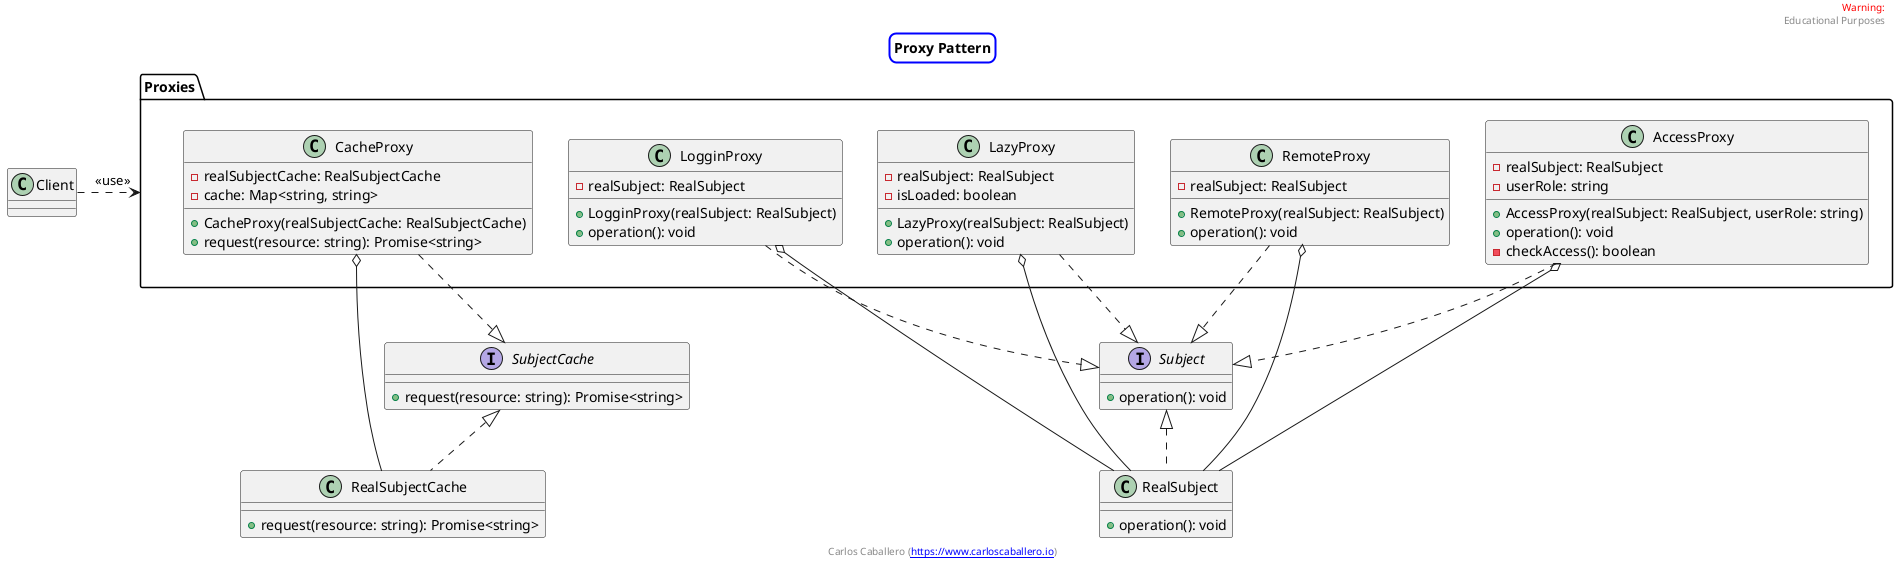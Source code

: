 @startuml


skinparam titleBorderRoundCorner 15
skinparam titleBorderThickness 2
skinparam titleBorderColor blue


header
<font color=red>Warning:</font>
Educational Purposes
endheader

center footer Carlos Caballero ([[https://www.carloscaballero.io https://www.carloscaballero.io]])


title Proxy Pattern

interface Subject {
    +operation(): void
}

interface SubjectCache {
    +request(resource: string): Promise<string>
}

class RealSubject  {
    +operation(): void
}
class RealSubjectCache {
    +request(resource: string): Promise<string>
}

package Proxies {
    class AccessProxy {
        -realSubject: RealSubject
        -userRole: string
        +AccessProxy(realSubject: RealSubject, userRole: string)
        +operation(): void
        -checkAccess(): boolean
    }
    class CacheProxy {
        -realSubjectCache: RealSubjectCache
        -cache: Map<string, string>
        +CacheProxy(realSubjectCache: RealSubjectCache)
        +request(resource: string): Promise<string>
    }
    class LazyProxy {
        -realSubject: RealSubject
        -isLoaded: boolean
        +LazyProxy(realSubject: RealSubject)
        +operation(): void
    }
    class LogginProxy {
        -realSubject: RealSubject
        +LogginProxy(realSubject: RealSubject)
        +operation(): void
    }
    class RemoteProxy {
        -realSubject: RealSubject
        +RemoteProxy(realSubject: RealSubject)
        +operation(): void
    
    }
}

Subject <|.. RealSubject
SubjectCache <|.. RealSubjectCache

AccessProxy ..|> Subject
AccessProxy o-- RealSubject
CacheProxy o-- RealSubjectCache
CacheProxy ..|> SubjectCache
LazyProxy o-- RealSubject
LazyProxy ..|> Subject
LogginProxy o-- RealSubject
LogginProxy ..|> Subject
RemoteProxy o-- RealSubject
RemoteProxy ..|> Subject


Client .> Proxies : "<<use>>"



@enduml
